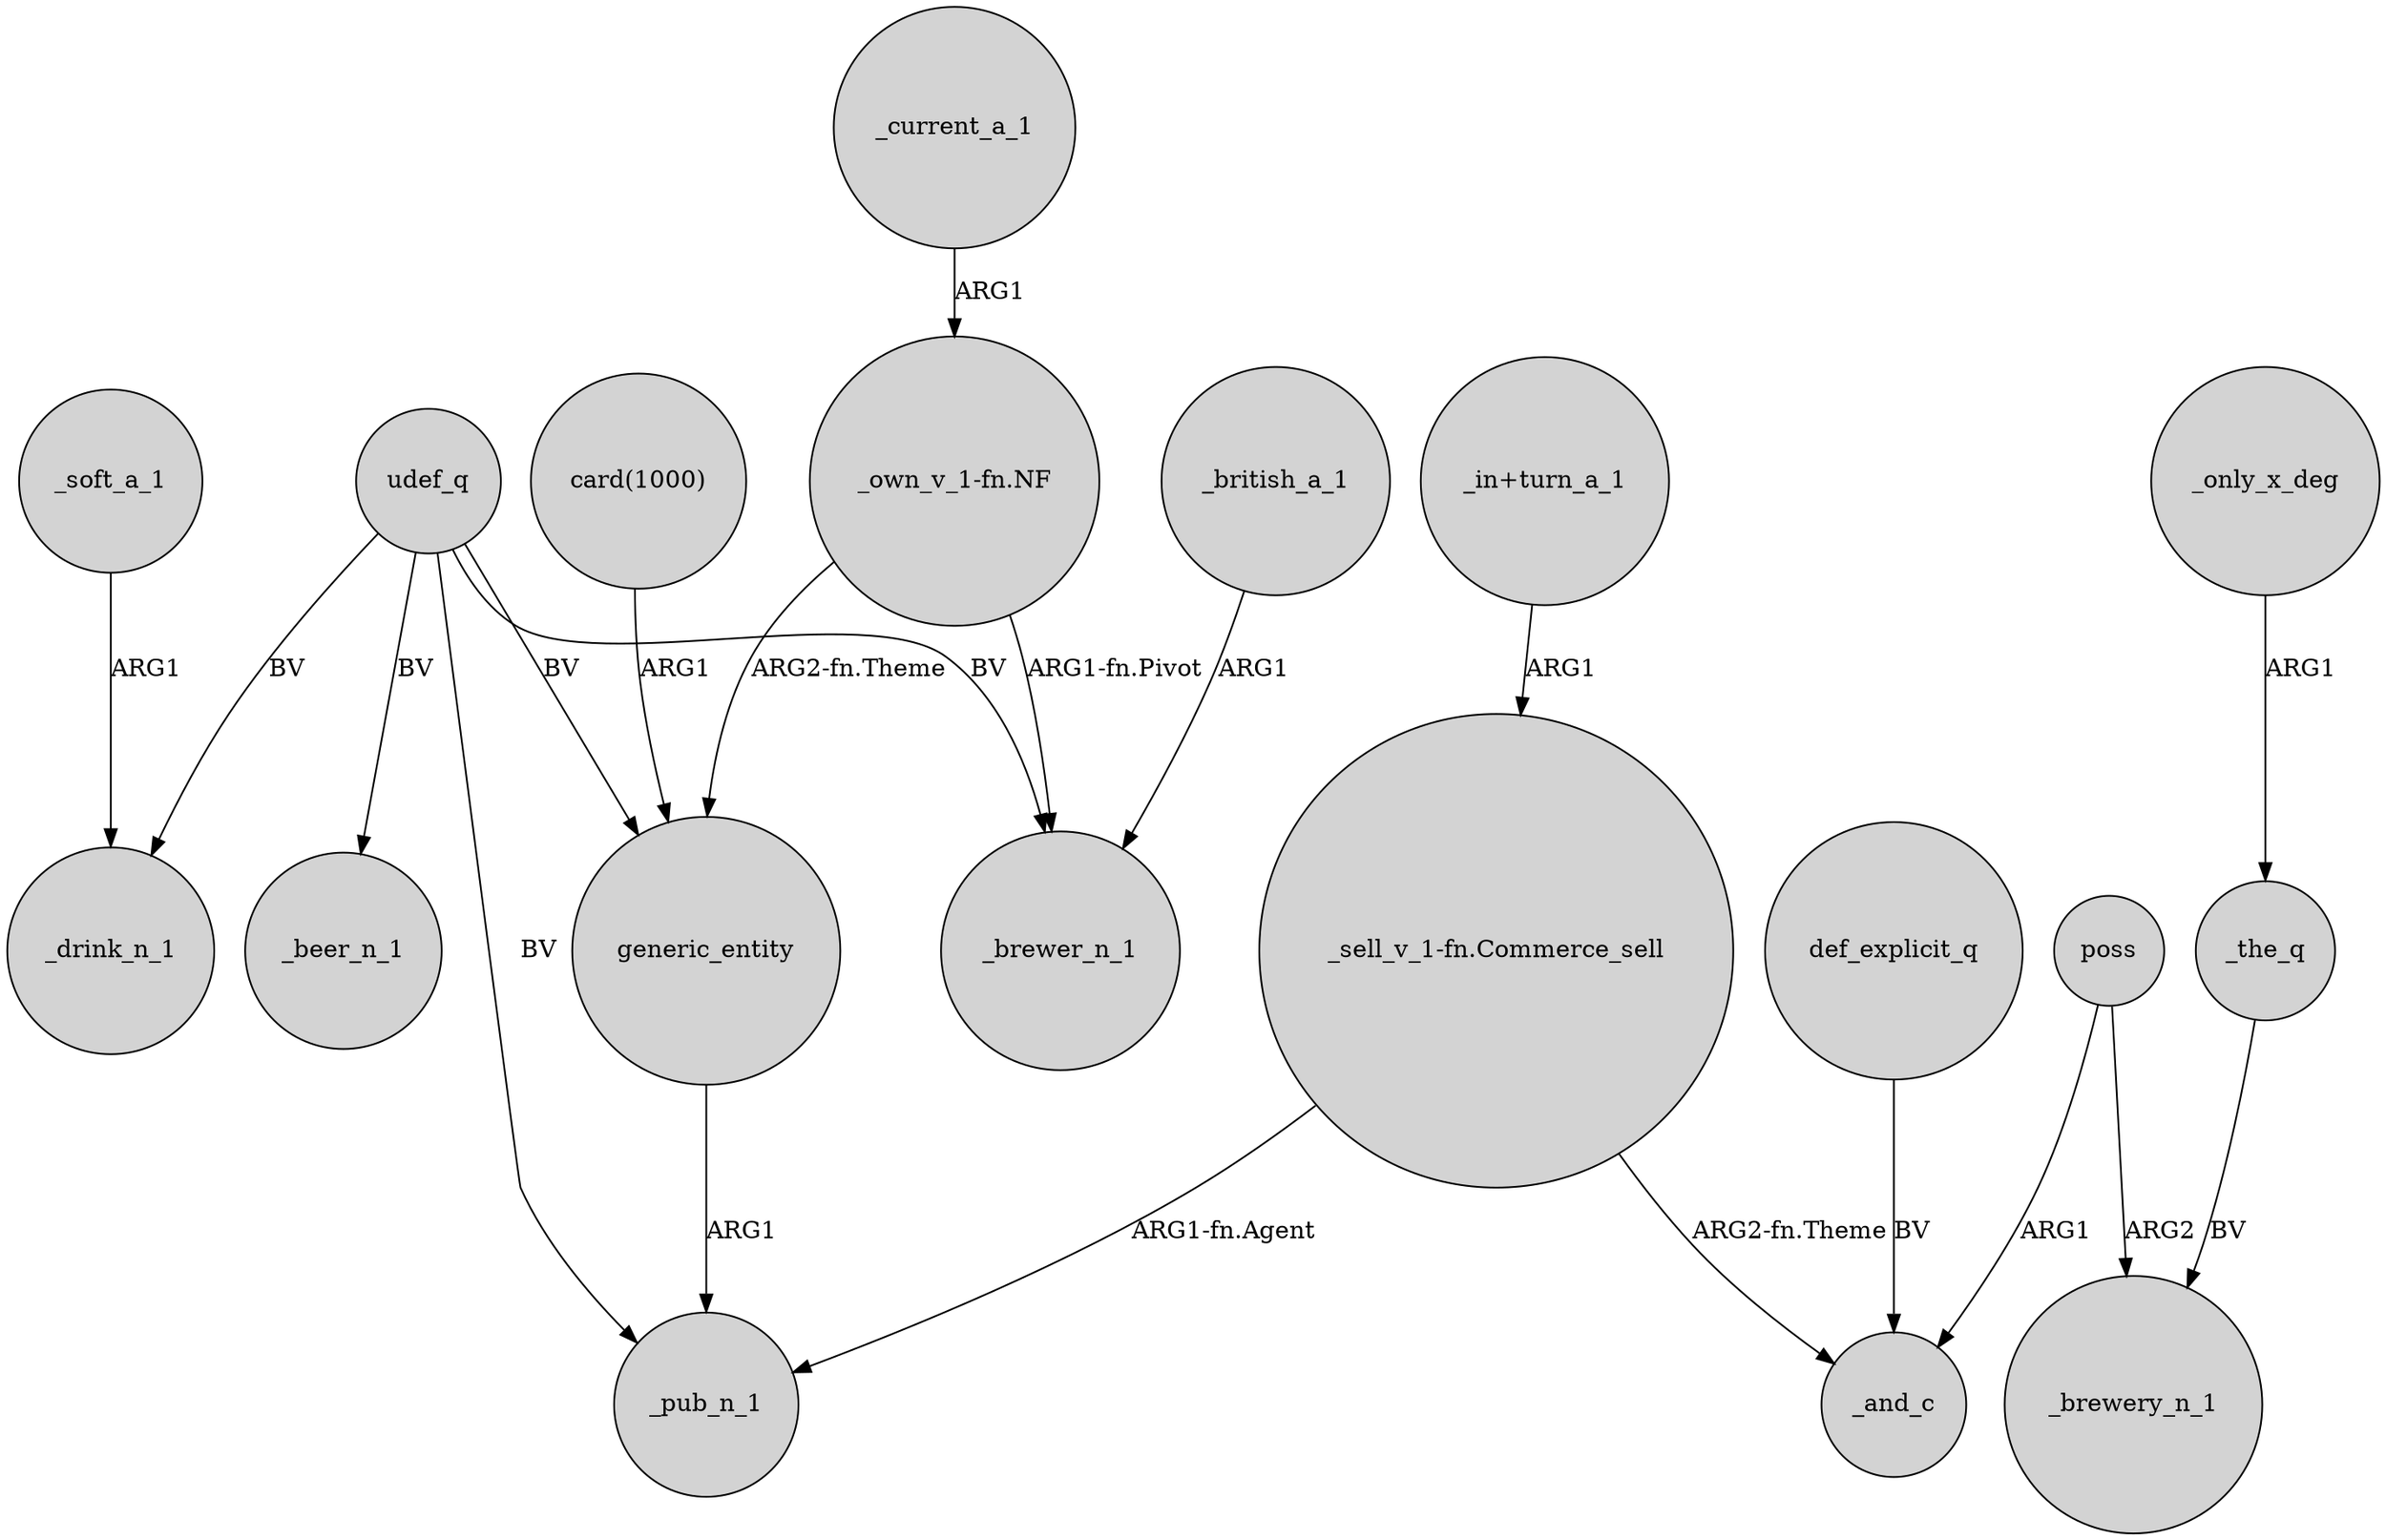digraph {
	node [shape=circle style=filled]
	udef_q -> _drink_n_1 [label=BV]
	udef_q -> generic_entity [label=BV]
	poss -> _and_c [label=ARG1]
	def_explicit_q -> _and_c [label=BV]
	_soft_a_1 -> _drink_n_1 [label=ARG1]
	"_in+turn_a_1" -> "_sell_v_1-fn.Commerce_sell" [label=ARG1]
	"card(1000)" -> generic_entity [label=ARG1]
	_british_a_1 -> _brewer_n_1 [label=ARG1]
	"_sell_v_1-fn.Commerce_sell" -> _pub_n_1 [label="ARG1-fn.Agent"]
	"_sell_v_1-fn.Commerce_sell" -> _and_c [label="ARG2-fn.Theme"]
	poss -> _brewery_n_1 [label=ARG2]
	_only_x_deg -> _the_q [label=ARG1]
	udef_q -> _beer_n_1 [label=BV]
	"_own_v_1-fn.NF" -> _brewer_n_1 [label="ARG1-fn.Pivot"]
	"_own_v_1-fn.NF" -> generic_entity [label="ARG2-fn.Theme"]
	udef_q -> _pub_n_1 [label=BV]
	udef_q -> _brewer_n_1 [label=BV]
	generic_entity -> _pub_n_1 [label=ARG1]
	_the_q -> _brewery_n_1 [label=BV]
	_current_a_1 -> "_own_v_1-fn.NF" [label=ARG1]
}
